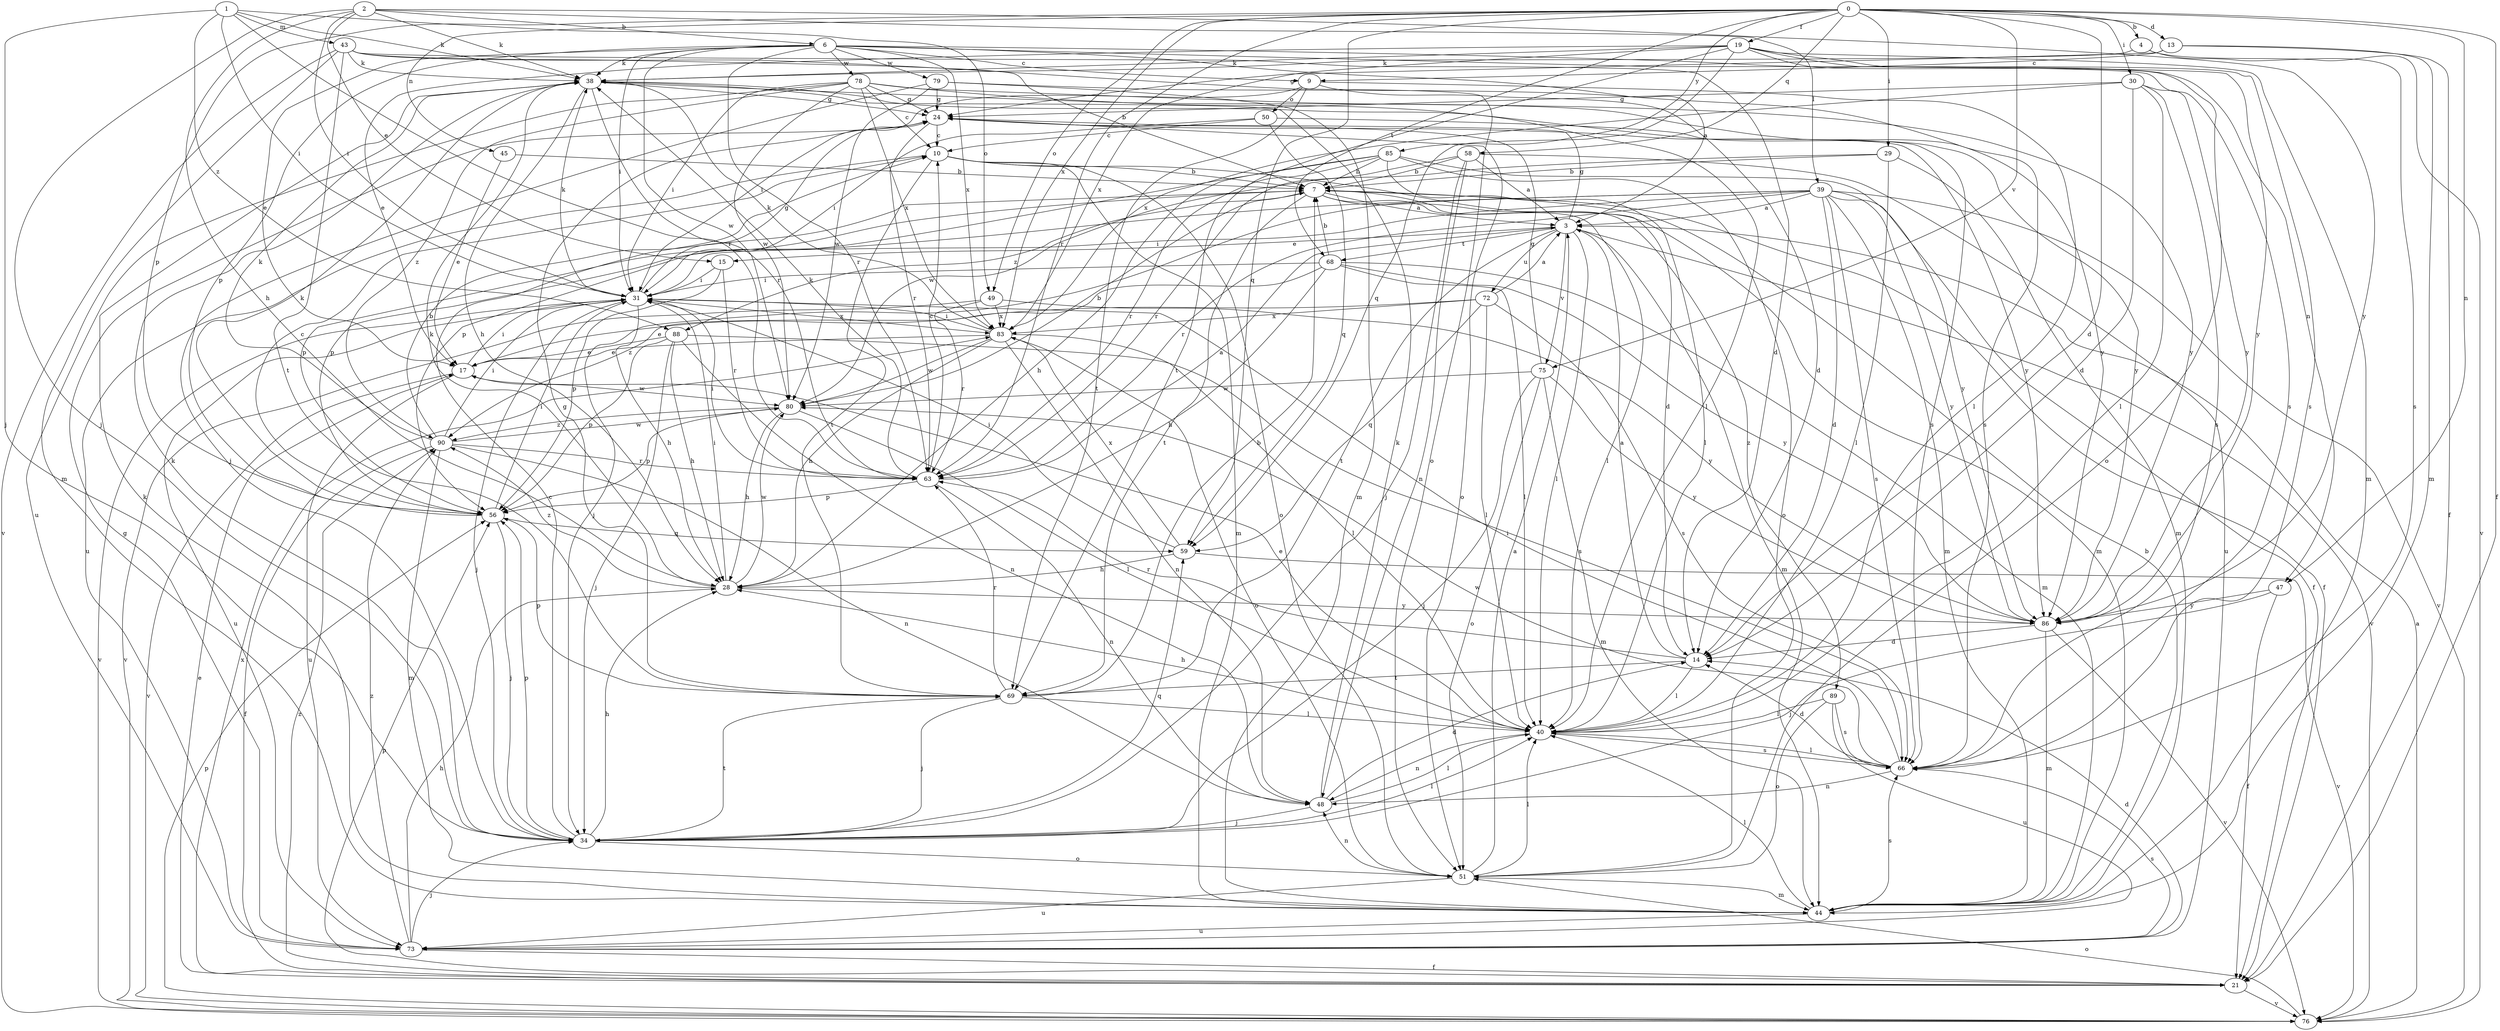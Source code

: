 strict digraph  {
0;
1;
2;
3;
4;
6;
7;
9;
10;
13;
14;
15;
17;
19;
21;
24;
28;
29;
30;
31;
34;
38;
39;
40;
43;
44;
45;
47;
48;
49;
50;
51;
56;
58;
59;
63;
66;
68;
69;
72;
73;
75;
76;
78;
79;
80;
83;
85;
86;
88;
89;
90;
0 -> 4  [label=b];
0 -> 13  [label=d];
0 -> 14  [label=d];
0 -> 19  [label=f];
0 -> 21  [label=f];
0 -> 29  [label=i];
0 -> 30  [label=i];
0 -> 45  [label=n];
0 -> 47  [label=n];
0 -> 49  [label=o];
0 -> 56  [label=p];
0 -> 58  [label=q];
0 -> 59  [label=q];
0 -> 63  [label=r];
0 -> 68  [label=t];
0 -> 75  [label=v];
0 -> 83  [label=x];
0 -> 85  [label=y];
1 -> 31  [label=i];
1 -> 34  [label=j];
1 -> 38  [label=k];
1 -> 43  [label=m];
1 -> 49  [label=o];
1 -> 63  [label=r];
1 -> 88  [label=z];
2 -> 6  [label=b];
2 -> 15  [label=e];
2 -> 28  [label=h];
2 -> 31  [label=i];
2 -> 34  [label=j];
2 -> 38  [label=k];
2 -> 39  [label=l];
2 -> 86  [label=y];
3 -> 15  [label=e];
3 -> 24  [label=g];
3 -> 40  [label=l];
3 -> 44  [label=m];
3 -> 68  [label=t];
3 -> 69  [label=t];
3 -> 72  [label=u];
3 -> 75  [label=v];
3 -> 76  [label=v];
4 -> 38  [label=k];
4 -> 66  [label=s];
4 -> 76  [label=v];
6 -> 3  [label=a];
6 -> 9  [label=c];
6 -> 17  [label=e];
6 -> 31  [label=i];
6 -> 38  [label=k];
6 -> 47  [label=n];
6 -> 56  [label=p];
6 -> 63  [label=r];
6 -> 66  [label=s];
6 -> 78  [label=w];
6 -> 79  [label=w];
6 -> 80  [label=w];
6 -> 83  [label=x];
7 -> 3  [label=a];
7 -> 21  [label=f];
7 -> 40  [label=l];
7 -> 44  [label=m];
7 -> 56  [label=p];
7 -> 69  [label=t];
7 -> 88  [label=z];
7 -> 89  [label=z];
9 -> 14  [label=d];
9 -> 31  [label=i];
9 -> 40  [label=l];
9 -> 50  [label=o];
9 -> 69  [label=t];
10 -> 7  [label=b];
10 -> 14  [label=d];
10 -> 44  [label=m];
10 -> 51  [label=o];
10 -> 69  [label=t];
10 -> 73  [label=u];
13 -> 9  [label=c];
13 -> 21  [label=f];
13 -> 24  [label=g];
13 -> 44  [label=m];
14 -> 3  [label=a];
14 -> 40  [label=l];
14 -> 63  [label=r];
14 -> 69  [label=t];
15 -> 31  [label=i];
15 -> 56  [label=p];
15 -> 63  [label=r];
17 -> 31  [label=i];
17 -> 73  [label=u];
17 -> 76  [label=v];
17 -> 80  [label=w];
19 -> 17  [label=e];
19 -> 38  [label=k];
19 -> 44  [label=m];
19 -> 51  [label=o];
19 -> 59  [label=q];
19 -> 66  [label=s];
19 -> 69  [label=t];
19 -> 83  [label=x];
19 -> 86  [label=y];
21 -> 17  [label=e];
21 -> 56  [label=p];
21 -> 76  [label=v];
21 -> 83  [label=x];
21 -> 90  [label=z];
24 -> 10  [label=c];
24 -> 51  [label=o];
24 -> 63  [label=r];
24 -> 86  [label=y];
28 -> 31  [label=i];
28 -> 38  [label=k];
28 -> 80  [label=w];
28 -> 86  [label=y];
28 -> 90  [label=z];
29 -> 7  [label=b];
29 -> 40  [label=l];
29 -> 44  [label=m];
29 -> 80  [label=w];
30 -> 14  [label=d];
30 -> 24  [label=g];
30 -> 40  [label=l];
30 -> 66  [label=s];
30 -> 83  [label=x];
30 -> 86  [label=y];
31 -> 24  [label=g];
31 -> 28  [label=h];
31 -> 34  [label=j];
31 -> 38  [label=k];
31 -> 73  [label=u];
31 -> 76  [label=v];
31 -> 83  [label=x];
34 -> 10  [label=c];
34 -> 28  [label=h];
34 -> 38  [label=k];
34 -> 40  [label=l];
34 -> 51  [label=o];
34 -> 56  [label=p];
34 -> 59  [label=q];
34 -> 69  [label=t];
38 -> 24  [label=g];
38 -> 28  [label=h];
38 -> 40  [label=l];
38 -> 63  [label=r];
38 -> 86  [label=y];
39 -> 3  [label=a];
39 -> 14  [label=d];
39 -> 21  [label=f];
39 -> 31  [label=i];
39 -> 34  [label=j];
39 -> 44  [label=m];
39 -> 56  [label=p];
39 -> 63  [label=r];
39 -> 66  [label=s];
39 -> 76  [label=v];
39 -> 86  [label=y];
40 -> 17  [label=e];
40 -> 28  [label=h];
40 -> 48  [label=n];
40 -> 66  [label=s];
43 -> 7  [label=b];
43 -> 14  [label=d];
43 -> 38  [label=k];
43 -> 44  [label=m];
43 -> 51  [label=o];
43 -> 69  [label=t];
43 -> 76  [label=v];
44 -> 7  [label=b];
44 -> 38  [label=k];
44 -> 40  [label=l];
44 -> 66  [label=s];
44 -> 73  [label=u];
45 -> 7  [label=b];
45 -> 17  [label=e];
47 -> 21  [label=f];
47 -> 34  [label=j];
47 -> 86  [label=y];
48 -> 14  [label=d];
48 -> 34  [label=j];
48 -> 38  [label=k];
48 -> 40  [label=l];
49 -> 63  [label=r];
49 -> 76  [label=v];
49 -> 83  [label=x];
49 -> 86  [label=y];
50 -> 10  [label=c];
50 -> 31  [label=i];
50 -> 59  [label=q];
50 -> 86  [label=y];
51 -> 3  [label=a];
51 -> 40  [label=l];
51 -> 44  [label=m];
51 -> 48  [label=n];
51 -> 73  [label=u];
56 -> 10  [label=c];
56 -> 31  [label=i];
56 -> 34  [label=j];
56 -> 38  [label=k];
56 -> 59  [label=q];
58 -> 3  [label=a];
58 -> 7  [label=b];
58 -> 34  [label=j];
58 -> 48  [label=n];
58 -> 63  [label=r];
58 -> 73  [label=u];
59 -> 28  [label=h];
59 -> 31  [label=i];
59 -> 76  [label=v];
59 -> 83  [label=x];
63 -> 3  [label=a];
63 -> 10  [label=c];
63 -> 31  [label=i];
63 -> 38  [label=k];
63 -> 48  [label=n];
63 -> 56  [label=p];
66 -> 14  [label=d];
66 -> 31  [label=i];
66 -> 40  [label=l];
66 -> 48  [label=n];
66 -> 80  [label=w];
68 -> 7  [label=b];
68 -> 28  [label=h];
68 -> 31  [label=i];
68 -> 40  [label=l];
68 -> 44  [label=m];
68 -> 86  [label=y];
68 -> 90  [label=z];
69 -> 7  [label=b];
69 -> 24  [label=g];
69 -> 34  [label=j];
69 -> 40  [label=l];
69 -> 56  [label=p];
69 -> 63  [label=r];
72 -> 3  [label=a];
72 -> 17  [label=e];
72 -> 40  [label=l];
72 -> 59  [label=q];
72 -> 66  [label=s];
72 -> 83  [label=x];
73 -> 14  [label=d];
73 -> 21  [label=f];
73 -> 24  [label=g];
73 -> 28  [label=h];
73 -> 34  [label=j];
73 -> 66  [label=s];
73 -> 90  [label=z];
75 -> 24  [label=g];
75 -> 34  [label=j];
75 -> 44  [label=m];
75 -> 51  [label=o];
75 -> 80  [label=w];
75 -> 86  [label=y];
76 -> 3  [label=a];
76 -> 51  [label=o];
76 -> 56  [label=p];
78 -> 10  [label=c];
78 -> 24  [label=g];
78 -> 31  [label=i];
78 -> 66  [label=s];
78 -> 73  [label=u];
78 -> 80  [label=w];
78 -> 83  [label=x];
78 -> 86  [label=y];
78 -> 90  [label=z];
79 -> 24  [label=g];
79 -> 34  [label=j];
79 -> 44  [label=m];
79 -> 66  [label=s];
79 -> 80  [label=w];
80 -> 7  [label=b];
80 -> 28  [label=h];
80 -> 40  [label=l];
80 -> 56  [label=p];
80 -> 90  [label=z];
83 -> 17  [label=e];
83 -> 28  [label=h];
83 -> 31  [label=i];
83 -> 38  [label=k];
83 -> 40  [label=l];
83 -> 48  [label=n];
83 -> 51  [label=o];
83 -> 80  [label=w];
85 -> 7  [label=b];
85 -> 28  [label=h];
85 -> 40  [label=l];
85 -> 51  [label=o];
85 -> 56  [label=p];
85 -> 63  [label=r];
85 -> 86  [label=y];
86 -> 14  [label=d];
86 -> 44  [label=m];
86 -> 76  [label=v];
88 -> 17  [label=e];
88 -> 28  [label=h];
88 -> 34  [label=j];
88 -> 48  [label=n];
88 -> 56  [label=p];
88 -> 66  [label=s];
89 -> 40  [label=l];
89 -> 51  [label=o];
89 -> 66  [label=s];
89 -> 73  [label=u];
90 -> 7  [label=b];
90 -> 21  [label=f];
90 -> 31  [label=i];
90 -> 38  [label=k];
90 -> 44  [label=m];
90 -> 48  [label=n];
90 -> 63  [label=r];
90 -> 80  [label=w];
}
